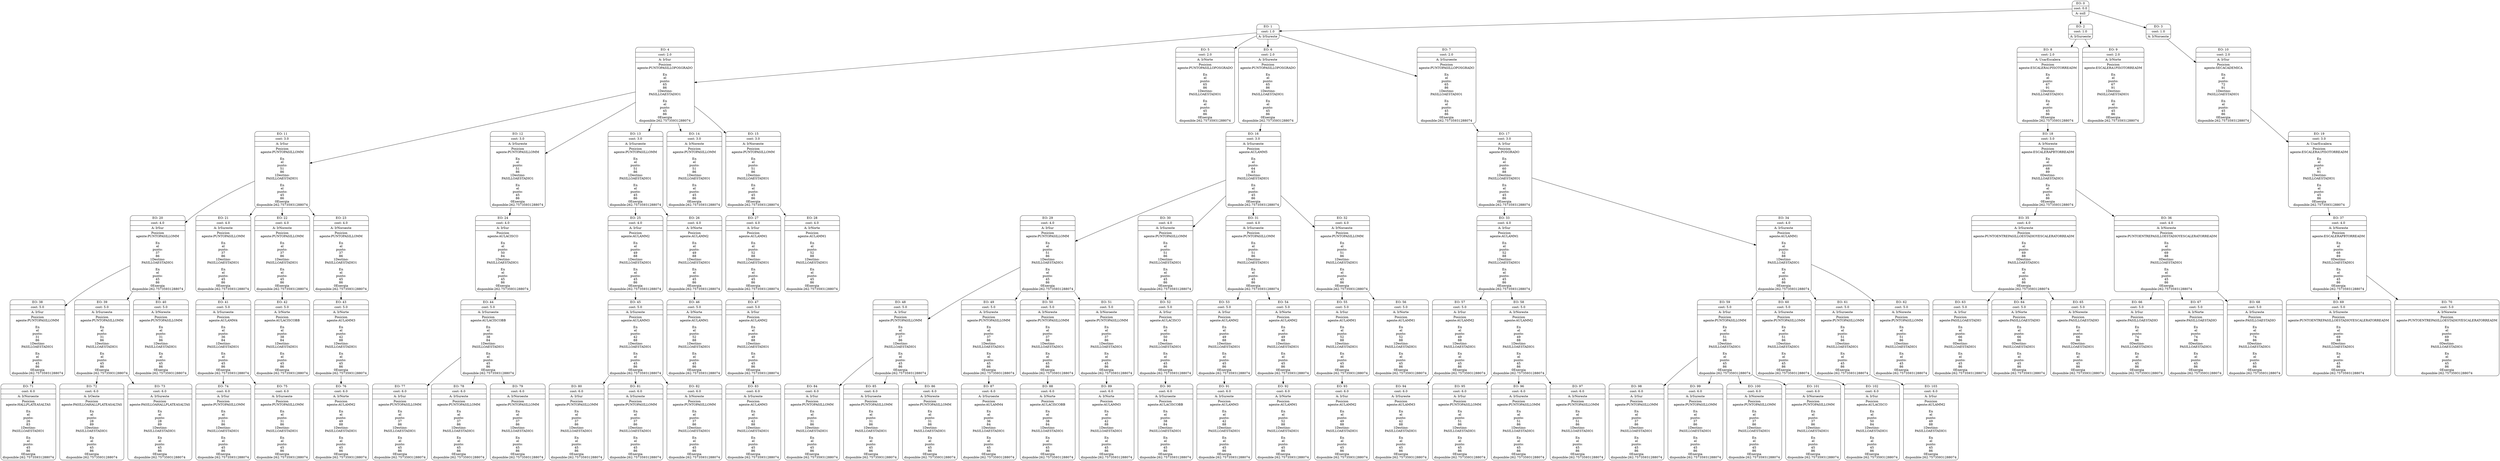 digraph g {
node [shape = Mrecord];
nodo0[label="{EO: 0|cost: 0.0|A: null}"]
nodo1[label="{EO: 1|cost: 1.0|A: IrSureste}"]
nodo4[label="{EO: 4|cost: 2.0|A: IrSur|Posicion\nagente:PUNTOPASILLOPOSGRADO\n\nEn\nel\npunto:\n65\n86\n1
Destino:\nPASILLOAESTADIO1\n\nEn\nel\npunto:\n45\n86\n0
Energia\ndisponible:262.75735931288074
}"]
nodo11[label="{EO: 11|cost: 3.0|A: IrSur|Posicion\nagente:PUNTOPASILLOMM\n\nEn\nel\npunto:\n51\n86\n1
Destino:\nPASILLOAESTADIO1\n\nEn\nel\npunto:\n45\n86\n0
Energia\ndisponible:262.75735931288074
}"]
nodo20[label="{EO: 20|cost: 4.0|A: IrSur|Posicion\nagente:PUNTOPASILLOMM\n\nEn\nel\npunto:\n37\n86\n1
Destino:\nPASILLOAESTADIO1\n\nEn\nel\npunto:\n45\n86\n0
Energia\ndisponible:262.75735931288074
}"]
nodo38[label="{EO: 38|cost: 5.0|A: IrSur|Posicion\nagente:PUNTOPASILLOMM\n\nEn\nel\npunto:\n31\n86\n1
Destino:\nPASILLOAESTADIO1\n\nEn\nel\npunto:\n45\n86\n0
Energia\ndisponible:262.75735931288074
}"]
nodo71[label="{EO: 71|cost: 6.0|A: IrNoroeste|Posicion\nagente:HALLPLATEASALTAS\n\nEn\nel\npunto:\n26\n83\n1
Destino:\nPASILLOAESTADIO1\n\nEn\nel\npunto:\n45\n86\n0
Energia\ndisponible:262.75735931288074
}"]

nodo38 -> nodo71;

nodo20 -> nodo38;
nodo39[label="{EO: 39|cost: 5.0|A: IrSuroeste|Posicion\nagente:PUNTOPASILLOMM\n\nEn\nel\npunto:\n31\n86\n1
Destino:\nPASILLOAESTADIO1\n\nEn\nel\npunto:\n45\n86\n0
Energia\ndisponible:262.75735931288074
}"]
nodo72[label="{EO: 72|cost: 6.0|A: IrOeste|Posicion\nagente:PASILLOAHALLPLATEASALTAS\n\nEn\nel\npunto:\n28\n89\n1
Destino:\nPASILLOAESTADIO1\n\nEn\nel\npunto:\n45\n86\n0
Energia\ndisponible:262.75735931288074
}"]

nodo39 -> nodo72;
nodo73[label="{EO: 73|cost: 6.0|A: IrSureste|Posicion\nagente:PASILLOAHALLPLATEASALTAS\n\nEn\nel\npunto:\n28\n89\n1
Destino:\nPASILLOAESTADIO1\n\nEn\nel\npunto:\n45\n86\n0
Energia\ndisponible:262.75735931288074
}"]

nodo39 -> nodo73;

nodo20 -> nodo39;
nodo40[label="{EO: 40|cost: 5.0|A: IrNoreste|Posicion\nagente:PUNTOPASILLOMM\n\nEn\nel\npunto:\n31\n86\n1
Destino:\nPASILLOAESTADIO1\n\nEn\nel\npunto:\n45\n86\n0
Energia\ndisponible:262.75735931288074
}"]

nodo20 -> nodo40;

nodo11 -> nodo20;
nodo21[label="{EO: 21|cost: 4.0|A: IrSureste|Posicion\nagente:PUNTOPASILLOMM\n\nEn\nel\npunto:\n37\n86\n1
Destino:\nPASILLOAESTADIO1\n\nEn\nel\npunto:\n45\n86\n0
Energia\ndisponible:262.75735931288074
}"]
nodo41[label="{EO: 41|cost: 5.0|A: IrSuroeste|Posicion\nagente:AULAMM4\n\nEn\nel\npunto:\n36\n84\n1
Destino:\nPASILLOAESTADIO1\n\nEn\nel\npunto:\n45\n86\n0
Energia\ndisponible:262.75735931288074
}"]
nodo74[label="{EO: 74|cost: 6.0|A: IrSur|Posicion\nagente:PUNTOPASILLOMM\n\nEn\nel\npunto:\n31\n86\n1
Destino:\nPASILLOAESTADIO1\n\nEn\nel\npunto:\n45\n86\n0
Energia\ndisponible:262.75735931288074
}"]

nodo41 -> nodo74;
nodo75[label="{EO: 75|cost: 6.0|A: IrSuroeste|Posicion\nagente:PUNTOPASILLOMM\n\nEn\nel\npunto:\n31\n86\n1
Destino:\nPASILLOAESTADIO1\n\nEn\nel\npunto:\n45\n86\n0
Energia\ndisponible:262.75735931288074
}"]

nodo41 -> nodo75;

nodo21 -> nodo41;

nodo11 -> nodo21;
nodo22[label="{EO: 22|cost: 4.0|A: IrNoreste|Posicion\nagente:PUNTOPASILLOMM\n\nEn\nel\npunto:\n37\n86\n1
Destino:\nPASILLOAESTADIO1\n\nEn\nel\npunto:\n45\n86\n0
Energia\ndisponible:262.75735931288074
}"]
nodo42[label="{EO: 42|cost: 5.0|A: IrNorte|Posicion\nagente:AULACISCOBB\n\nEn\nel\npunto:\n38\n84\n1
Destino:\nPASILLOAESTADIO1\n\nEn\nel\npunto:\n45\n86\n0
Energia\ndisponible:262.75735931288074
}"]

nodo22 -> nodo42;

nodo11 -> nodo22;
nodo23[label="{EO: 23|cost: 4.0|A: IrNoroeste|Posicion\nagente:PUNTOPASILLOMM\n\nEn\nel\npunto:\n37\n86\n1
Destino:\nPASILLOAESTADIO1\n\nEn\nel\npunto:\n45\n86\n0
Energia\ndisponible:262.75735931288074
}"]
nodo43[label="{EO: 43|cost: 5.0|A: IrNorte|Posicion\nagente:AULAMM3\n\nEn\nel\npunto:\n42\n88\n1
Destino:\nPASILLOAESTADIO1\n\nEn\nel\npunto:\n45\n86\n0
Energia\ndisponible:262.75735931288074
}"]
nodo76[label="{EO: 76|cost: 6.0|A: IrNorte|Posicion\nagente:AULAMM2\n\nEn\nel\npunto:\n49\n88\n1
Destino:\nPASILLOAESTADIO1\n\nEn\nel\npunto:\n45\n86\n0
Energia\ndisponible:262.75735931288074
}"]

nodo43 -> nodo76;

nodo23 -> nodo43;

nodo11 -> nodo23;

nodo4 -> nodo11;
nodo12[label="{EO: 12|cost: 3.0|A: IrSureste|Posicion\nagente:PUNTOPASILLOMM\n\nEn\nel\npunto:\n51\n86\n1
Destino:\nPASILLOAESTADIO1\n\nEn\nel\npunto:\n45\n86\n0
Energia\ndisponible:262.75735931288074
}"]
nodo24[label="{EO: 24|cost: 4.0|A: IrSur|Posicion\nagente:AULACISCO\n\nEn\nel\npunto:\n50\n84\n1
Destino:\nPASILLOAESTADIO1\n\nEn\nel\npunto:\n45\n86\n0
Energia\ndisponible:262.75735931288074
}"]
nodo44[label="{EO: 44|cost: 5.0|A: IrSuroeste|Posicion\nagente:AULACISCOBB\n\nEn\nel\npunto:\n38\n84\n1
Destino:\nPASILLOAESTADIO1\n\nEn\nel\npunto:\n45\n86\n0
Energia\ndisponible:262.75735931288074
}"]
nodo77[label="{EO: 77|cost: 6.0|A: IrSur|Posicion\nagente:PUNTOPASILLOMM\n\nEn\nel\npunto:\n37\n86\n1
Destino:\nPASILLOAESTADIO1\n\nEn\nel\npunto:\n45\n86\n0
Energia\ndisponible:262.75735931288074
}"]

nodo44 -> nodo77;
nodo78[label="{EO: 78|cost: 6.0|A: IrSureste|Posicion\nagente:PUNTOPASILLOMM\n\nEn\nel\npunto:\n37\n86\n1
Destino:\nPASILLOAESTADIO1\n\nEn\nel\npunto:\n45\n86\n0
Energia\ndisponible:262.75735931288074
}"]

nodo44 -> nodo78;
nodo79[label="{EO: 79|cost: 6.0|A: IrNoroeste|Posicion\nagente:PUNTOPASILLOMM\n\nEn\nel\npunto:\n37\n86\n1
Destino:\nPASILLOAESTADIO1\n\nEn\nel\npunto:\n45\n86\n0
Energia\ndisponible:262.75735931288074
}"]

nodo44 -> nodo79;

nodo24 -> nodo44;

nodo12 -> nodo24;

nodo4 -> nodo12;
nodo13[label="{EO: 13|cost: 3.0|A: IrSuroeste|Posicion\nagente:PUNTOPASILLOMM\n\nEn\nel\npunto:\n51\n86\n1
Destino:\nPASILLOAESTADIO1\n\nEn\nel\npunto:\n45\n86\n0
Energia\ndisponible:262.75735931288074
}"]
nodo25[label="{EO: 25|cost: 4.0|A: IrSur|Posicion\nagente:AULAMM2\n\nEn\nel\npunto:\n49\n88\n1
Destino:\nPASILLOAESTADIO1\n\nEn\nel\npunto:\n45\n86\n0
Energia\ndisponible:262.75735931288074
}"]
nodo45[label="{EO: 45|cost: 5.0|A: IrSureste|Posicion\nagente:AULAMM3\n\nEn\nel\npunto:\n42\n88\n1
Destino:\nPASILLOAESTADIO1\n\nEn\nel\npunto:\n45\n86\n0
Energia\ndisponible:262.75735931288074
}"]
nodo80[label="{EO: 80|cost: 6.0|A: IrSur|Posicion\nagente:PUNTOPASILLOMM\n\nEn\nel\npunto:\n37\n86\n1
Destino:\nPASILLOAESTADIO1\n\nEn\nel\npunto:\n45\n86\n0
Energia\ndisponible:262.75735931288074
}"]

nodo45 -> nodo80;
nodo81[label="{EO: 81|cost: 6.0|A: IrSureste|Posicion\nagente:PUNTOPASILLOMM\n\nEn\nel\npunto:\n37\n86\n1
Destino:\nPASILLOAESTADIO1\n\nEn\nel\npunto:\n45\n86\n0
Energia\ndisponible:262.75735931288074
}"]

nodo45 -> nodo81;
nodo82[label="{EO: 82|cost: 6.0|A: IrNoreste|Posicion\nagente:PUNTOPASILLOMM\n\nEn\nel\npunto:\n37\n86\n1
Destino:\nPASILLOAESTADIO1\n\nEn\nel\npunto:\n45\n86\n0
Energia\ndisponible:262.75735931288074
}"]

nodo45 -> nodo82;

nodo25 -> nodo45;

nodo13 -> nodo25;
nodo26[label="{EO: 26|cost: 4.0|A: IrNorte|Posicion\nagente:AULAMM2\n\nEn\nel\npunto:\n49\n88\n1
Destino:\nPASILLOAESTADIO1\n\nEn\nel\npunto:\n45\n86\n0
Energia\ndisponible:262.75735931288074
}"]
nodo46[label="{EO: 46|cost: 5.0|A: IrNorte|Posicion\nagente:AULAMM1\n\nEn\nel\npunto:\n52\n88\n1
Destino:\nPASILLOAESTADIO1\n\nEn\nel\npunto:\n45\n86\n0
Energia\ndisponible:262.75735931288074
}"]

nodo26 -> nodo46;

nodo13 -> nodo26;

nodo4 -> nodo13;
nodo14[label="{EO: 14|cost: 3.0|A: IrNoreste|Posicion\nagente:PUNTOPASILLOMM\n\nEn\nel\npunto:\n51\n86\n1
Destino:\nPASILLOAESTADIO1\n\nEn\nel\npunto:\n45\n86\n0
Energia\ndisponible:262.75735931288074
}"]

nodo4 -> nodo14;
nodo15[label="{EO: 15|cost: 3.0|A: IrNoroeste|Posicion\nagente:PUNTOPASILLOMM\n\nEn\nel\npunto:\n51\n86\n1
Destino:\nPASILLOAESTADIO1\n\nEn\nel\npunto:\n45\n86\n0
Energia\ndisponible:262.75735931288074
}"]
nodo27[label="{EO: 27|cost: 4.0|A: IrSur|Posicion\nagente:AULAMM1\n\nEn\nel\npunto:\n52\n88\n1
Destino:\nPASILLOAESTADIO1\n\nEn\nel\npunto:\n45\n86\n0
Energia\ndisponible:262.75735931288074
}"]
nodo47[label="{EO: 47|cost: 5.0|A: IrSur|Posicion\nagente:AULAMM2\n\nEn\nel\npunto:\n49\n88\n1
Destino:\nPASILLOAESTADIO1\n\nEn\nel\npunto:\n45\n86\n0
Energia\ndisponible:262.75735931288074
}"]
nodo83[label="{EO: 83|cost: 6.0|A: IrSureste|Posicion\nagente:AULAMM3\n\nEn\nel\npunto:\n42\n88\n1
Destino:\nPASILLOAESTADIO1\n\nEn\nel\npunto:\n45\n86\n0
Energia\ndisponible:262.75735931288074
}"]

nodo47 -> nodo83;

nodo27 -> nodo47;

nodo15 -> nodo27;
nodo28[label="{EO: 28|cost: 4.0|A: IrNorte|Posicion\nagente:AULAMM1\n\nEn\nel\npunto:\n52\n88\n1
Destino:\nPASILLOAESTADIO1\n\nEn\nel\npunto:\n45\n86\n0
Energia\ndisponible:262.75735931288074
}"]

nodo15 -> nodo28;

nodo4 -> nodo15;

nodo1 -> nodo4;
nodo5[label="{EO: 5|cost: 2.0|A: IrNorte|Posicion\nagente:PUNTOPASILLOPOSGRADO\n\nEn\nel\npunto:\n65\n86\n1
Destino:\nPASILLOAESTADIO1\n\nEn\nel\npunto:\n45\n86\n0
Energia\ndisponible:262.75735931288074
}"]

nodo1 -> nodo5;
nodo6[label="{EO: 6|cost: 2.0|A: IrSureste|Posicion\nagente:PUNTOPASILLOPOSGRADO\n\nEn\nel\npunto:\n65\n86\n1
Destino:\nPASILLOAESTADIO1\n\nEn\nel\npunto:\n45\n86\n0
Energia\ndisponible:262.75735931288074
}"]
nodo16[label="{EO: 16|cost: 3.0|A: IrSuroeste|Posicion\nagente:AULAMM5\n\nEn\nel\npunto:\n64\n83\n1
Destino:\nPASILLOAESTADIO1\n\nEn\nel\npunto:\n45\n86\n0
Energia\ndisponible:262.75735931288074
}"]
nodo29[label="{EO: 29|cost: 4.0|A: IrSur|Posicion\nagente:PUNTOPASILLOMM\n\nEn\nel\npunto:\n51\n86\n1
Destino:\nPASILLOAESTADIO1\n\nEn\nel\npunto:\n45\n86\n0
Energia\ndisponible:262.75735931288074
}"]
nodo48[label="{EO: 48|cost: 5.0|A: IrSur|Posicion\nagente:PUNTOPASILLOMM\n\nEn\nel\npunto:\n37\n86\n1
Destino:\nPASILLOAESTADIO1\n\nEn\nel\npunto:\n45\n86\n0
Energia\ndisponible:262.75735931288074
}"]
nodo84[label="{EO: 84|cost: 6.0|A: IrSur|Posicion\nagente:PUNTOPASILLOMM\n\nEn\nel\npunto:\n31\n86\n1
Destino:\nPASILLOAESTADIO1\n\nEn\nel\npunto:\n45\n86\n0
Energia\ndisponible:262.75735931288074
}"]

nodo48 -> nodo84;
nodo85[label="{EO: 85|cost: 6.0|A: IrSuroeste|Posicion\nagente:PUNTOPASILLOMM\n\nEn\nel\npunto:\n31\n86\n1
Destino:\nPASILLOAESTADIO1\n\nEn\nel\npunto:\n45\n86\n0
Energia\ndisponible:262.75735931288074
}"]

nodo48 -> nodo85;
nodo86[label="{EO: 86|cost: 6.0|A: IrNoreste|Posicion\nagente:PUNTOPASILLOMM\n\nEn\nel\npunto:\n31\n86\n1
Destino:\nPASILLOAESTADIO1\n\nEn\nel\npunto:\n45\n86\n0
Energia\ndisponible:262.75735931288074
}"]

nodo48 -> nodo86;

nodo29 -> nodo48;
nodo49[label="{EO: 49|cost: 5.0|A: IrSureste|Posicion\nagente:PUNTOPASILLOMM\n\nEn\nel\npunto:\n37\n86\n1
Destino:\nPASILLOAESTADIO1\n\nEn\nel\npunto:\n45\n86\n0
Energia\ndisponible:262.75735931288074
}"]
nodo87[label="{EO: 87|cost: 6.0|A: IrSuroeste|Posicion\nagente:AULAMM4\n\nEn\nel\npunto:\n36\n84\n1
Destino:\nPASILLOAESTADIO1\n\nEn\nel\npunto:\n45\n86\n0
Energia\ndisponible:262.75735931288074
}"]

nodo49 -> nodo87;

nodo29 -> nodo49;
nodo50[label="{EO: 50|cost: 5.0|A: IrNoreste|Posicion\nagente:PUNTOPASILLOMM\n\nEn\nel\npunto:\n37\n86\n1
Destino:\nPASILLOAESTADIO1\n\nEn\nel\npunto:\n45\n86\n0
Energia\ndisponible:262.75735931288074
}"]
nodo88[label="{EO: 88|cost: 6.0|A: IrNorte|Posicion\nagente:AULACISCOBB\n\nEn\nel\npunto:\n38\n84\n1
Destino:\nPASILLOAESTADIO1\n\nEn\nel\npunto:\n45\n86\n0
Energia\ndisponible:262.75735931288074
}"]

nodo50 -> nodo88;

nodo29 -> nodo50;
nodo51[label="{EO: 51|cost: 5.0|A: IrNoroeste|Posicion\nagente:PUNTOPASILLOMM\n\nEn\nel\npunto:\n37\n86\n1
Destino:\nPASILLOAESTADIO1\n\nEn\nel\npunto:\n45\n86\n0
Energia\ndisponible:262.75735931288074
}"]
nodo89[label="{EO: 89|cost: 6.0|A: IrNorte|Posicion\nagente:AULAMM3\n\nEn\nel\npunto:\n42\n88\n1
Destino:\nPASILLOAESTADIO1\n\nEn\nel\npunto:\n45\n86\n0
Energia\ndisponible:262.75735931288074
}"]

nodo51 -> nodo89;

nodo29 -> nodo51;

nodo16 -> nodo29;
nodo30[label="{EO: 30|cost: 4.0|A: IrSureste|Posicion\nagente:PUNTOPASILLOMM\n\nEn\nel\npunto:\n51\n86\n1
Destino:\nPASILLOAESTADIO1\n\nEn\nel\npunto:\n45\n86\n0
Energia\ndisponible:262.75735931288074
}"]
nodo52[label="{EO: 52|cost: 5.0|A: IrSur|Posicion\nagente:AULACISCO\n\nEn\nel\npunto:\n50\n84\n1
Destino:\nPASILLOAESTADIO1\n\nEn\nel\npunto:\n45\n86\n0
Energia\ndisponible:262.75735931288074
}"]
nodo90[label="{EO: 90|cost: 6.0|A: IrSuroeste|Posicion\nagente:AULACISCOBB\n\nEn\nel\npunto:\n38\n84\n1
Destino:\nPASILLOAESTADIO1\n\nEn\nel\npunto:\n45\n86\n0
Energia\ndisponible:262.75735931288074
}"]

nodo52 -> nodo90;

nodo30 -> nodo52;

nodo16 -> nodo30;
nodo31[label="{EO: 31|cost: 4.0|A: IrSuroeste|Posicion\nagente:PUNTOPASILLOMM\n\nEn\nel\npunto:\n51\n86\n1
Destino:\nPASILLOAESTADIO1\n\nEn\nel\npunto:\n45\n86\n0
Energia\ndisponible:262.75735931288074
}"]
nodo53[label="{EO: 53|cost: 5.0|A: IrSur|Posicion\nagente:AULAMM2\n\nEn\nel\npunto:\n49\n88\n1
Destino:\nPASILLOAESTADIO1\n\nEn\nel\npunto:\n45\n86\n0
Energia\ndisponible:262.75735931288074
}"]
nodo91[label="{EO: 91|cost: 6.0|A: IrSureste|Posicion\nagente:AULAMM3\n\nEn\nel\npunto:\n42\n88\n1
Destino:\nPASILLOAESTADIO1\n\nEn\nel\npunto:\n45\n86\n0
Energia\ndisponible:262.75735931288074
}"]

nodo53 -> nodo91;

nodo31 -> nodo53;
nodo54[label="{EO: 54|cost: 5.0|A: IrNorte|Posicion\nagente:AULAMM2\n\nEn\nel\npunto:\n49\n88\n1
Destino:\nPASILLOAESTADIO1\n\nEn\nel\npunto:\n45\n86\n0
Energia\ndisponible:262.75735931288074
}"]
nodo92[label="{EO: 92|cost: 6.0|A: IrNorte|Posicion\nagente:AULAMM1\n\nEn\nel\npunto:\n52\n88\n1
Destino:\nPASILLOAESTADIO1\n\nEn\nel\npunto:\n45\n86\n0
Energia\ndisponible:262.75735931288074
}"]

nodo54 -> nodo92;

nodo31 -> nodo54;

nodo16 -> nodo31;
nodo32[label="{EO: 32|cost: 4.0|A: IrNoroeste|Posicion\nagente:PUNTOPASILLOMM\n\nEn\nel\npunto:\n51\n86\n1
Destino:\nPASILLOAESTADIO1\n\nEn\nel\npunto:\n45\n86\n0
Energia\ndisponible:262.75735931288074
}"]
nodo55[label="{EO: 55|cost: 5.0|A: IrSur|Posicion\nagente:AULAMM1\n\nEn\nel\npunto:\n52\n88\n1
Destino:\nPASILLOAESTADIO1\n\nEn\nel\npunto:\n45\n86\n0
Energia\ndisponible:262.75735931288074
}"]
nodo93[label="{EO: 93|cost: 6.0|A: IrSur|Posicion\nagente:AULAMM2\n\nEn\nel\npunto:\n49\n88\n1
Destino:\nPASILLOAESTADIO1\n\nEn\nel\npunto:\n45\n86\n0
Energia\ndisponible:262.75735931288074
}"]

nodo55 -> nodo93;

nodo32 -> nodo55;
nodo56[label="{EO: 56|cost: 5.0|A: IrNorte|Posicion\nagente:AULAMM1\n\nEn\nel\npunto:\n52\n88\n1
Destino:\nPASILLOAESTADIO1\n\nEn\nel\npunto:\n45\n86\n0
Energia\ndisponible:262.75735931288074
}"]

nodo32 -> nodo56;

nodo16 -> nodo32;

nodo6 -> nodo16;

nodo1 -> nodo6;
nodo7[label="{EO: 7|cost: 2.0|A: IrSuroeste|Posicion\nagente:PUNTOPASILLOPOSGRADO\n\nEn\nel\npunto:\n65\n86\n1
Destino:\nPASILLOAESTADIO1\n\nEn\nel\npunto:\n45\n86\n0
Energia\ndisponible:262.75735931288074
}"]
nodo17[label="{EO: 17|cost: 3.0|A: IrSur|Posicion\nagente:POSGRADO\n\nEn\nel\npunto:\n60\n88\n1
Destino:\nPASILLOAESTADIO1\n\nEn\nel\npunto:\n45\n86\n0
Energia\ndisponible:262.75735931288074
}"]
nodo33[label="{EO: 33|cost: 4.0|A: IrSur|Posicion\nagente:AULAMM1\n\nEn\nel\npunto:\n52\n88\n1
Destino:\nPASILLOAESTADIO1\n\nEn\nel\npunto:\n45\n86\n0
Energia\ndisponible:262.75735931288074
}"]
nodo57[label="{EO: 57|cost: 5.0|A: IrSur|Posicion\nagente:AULAMM2\n\nEn\nel\npunto:\n49\n88\n1
Destino:\nPASILLOAESTADIO1\n\nEn\nel\npunto:\n45\n86\n0
Energia\ndisponible:262.75735931288074
}"]
nodo94[label="{EO: 94|cost: 6.0|A: IrSureste|Posicion\nagente:AULAMM3\n\nEn\nel\npunto:\n42\n88\n1
Destino:\nPASILLOAESTADIO1\n\nEn\nel\npunto:\n45\n86\n0
Energia\ndisponible:262.75735931288074
}"]

nodo57 -> nodo94;

nodo33 -> nodo57;
nodo58[label="{EO: 58|cost: 5.0|A: IrNoreste|Posicion\nagente:AULAMM2\n\nEn\nel\npunto:\n49\n88\n1
Destino:\nPASILLOAESTADIO1\n\nEn\nel\npunto:\n45\n86\n0
Energia\ndisponible:262.75735931288074
}"]
nodo95[label="{EO: 95|cost: 6.0|A: IrSur|Posicion\nagente:PUNTOPASILLOMM\n\nEn\nel\npunto:\n51\n86\n1
Destino:\nPASILLOAESTADIO1\n\nEn\nel\npunto:\n45\n86\n0
Energia\ndisponible:262.75735931288074
}"]

nodo58 -> nodo95;
nodo96[label="{EO: 96|cost: 6.0|A: IrSureste|Posicion\nagente:PUNTOPASILLOMM\n\nEn\nel\npunto:\n51\n86\n1
Destino:\nPASILLOAESTADIO1\n\nEn\nel\npunto:\n45\n86\n0
Energia\ndisponible:262.75735931288074
}"]

nodo58 -> nodo96;
nodo97[label="{EO: 97|cost: 6.0|A: IrNoreste|Posicion\nagente:PUNTOPASILLOMM\n\nEn\nel\npunto:\n51\n86\n1
Destino:\nPASILLOAESTADIO1\n\nEn\nel\npunto:\n45\n86\n0
Energia\ndisponible:262.75735931288074
}"]

nodo58 -> nodo97;

nodo33 -> nodo58;

nodo17 -> nodo33;
nodo34[label="{EO: 34|cost: 4.0|A: IrSureste|Posicion\nagente:AULAMM1\n\nEn\nel\npunto:\n52\n88\n1
Destino:\nPASILLOAESTADIO1\n\nEn\nel\npunto:\n45\n86\n0
Energia\ndisponible:262.75735931288074
}"]
nodo59[label="{EO: 59|cost: 5.0|A: IrSur|Posicion\nagente:PUNTOPASILLOMM\n\nEn\nel\npunto:\n51\n86\n1
Destino:\nPASILLOAESTADIO1\n\nEn\nel\npunto:\n45\n86\n0
Energia\ndisponible:262.75735931288074
}"]
nodo98[label="{EO: 98|cost: 6.0|A: IrSur|Posicion\nagente:PUNTOPASILLOMM\n\nEn\nel\npunto:\n37\n86\n1
Destino:\nPASILLOAESTADIO1\n\nEn\nel\npunto:\n45\n86\n0
Energia\ndisponible:262.75735931288074
}"]

nodo59 -> nodo98;
nodo99[label="{EO: 99|cost: 6.0|A: IrSureste|Posicion\nagente:PUNTOPASILLOMM\n\nEn\nel\npunto:\n37\n86\n1
Destino:\nPASILLOAESTADIO1\n\nEn\nel\npunto:\n45\n86\n0
Energia\ndisponible:262.75735931288074
}"]

nodo59 -> nodo99;
nodo100[label="{EO: 100|cost: 6.0|A: IrNoreste|Posicion\nagente:PUNTOPASILLOMM\n\nEn\nel\npunto:\n37\n86\n1
Destino:\nPASILLOAESTADIO1\n\nEn\nel\npunto:\n45\n86\n0
Energia\ndisponible:262.75735931288074
}"]

nodo59 -> nodo100;
nodo101[label="{EO: 101|cost: 6.0|A: IrNoroeste|Posicion\nagente:PUNTOPASILLOMM\n\nEn\nel\npunto:\n37\n86\n1
Destino:\nPASILLOAESTADIO1\n\nEn\nel\npunto:\n45\n86\n0
Energia\ndisponible:262.75735931288074
}"]

nodo59 -> nodo101;

nodo34 -> nodo59;
nodo60[label="{EO: 60|cost: 5.0|A: IrSureste|Posicion\nagente:PUNTOPASILLOMM\n\nEn\nel\npunto:\n51\n86\n1
Destino:\nPASILLOAESTADIO1\n\nEn\nel\npunto:\n45\n86\n0
Energia\ndisponible:262.75735931288074
}"]
nodo102[label="{EO: 102|cost: 6.0|A: IrSur|Posicion\nagente:AULACISCO\n\nEn\nel\npunto:\n50\n84\n1
Destino:\nPASILLOAESTADIO1\n\nEn\nel\npunto:\n45\n86\n0
Energia\ndisponible:262.75735931288074
}"]

nodo60 -> nodo102;

nodo34 -> nodo60;
nodo61[label="{EO: 61|cost: 5.0|A: IrSuroeste|Posicion\nagente:PUNTOPASILLOMM\n\nEn\nel\npunto:\n51\n86\n1
Destino:\nPASILLOAESTADIO1\n\nEn\nel\npunto:\n45\n86\n0
Energia\ndisponible:262.75735931288074
}"]
nodo103[label="{EO: 103|cost: 6.0|A: IrSur|Posicion\nagente:AULAMM2\n\nEn\nel\npunto:\n49\n88\n1
Destino:\nPASILLOAESTADIO1\n\nEn\nel\npunto:\n45\n86\n0
Energia\ndisponible:262.75735931288074
}"]

nodo61 -> nodo103;

nodo34 -> nodo61;
nodo62[label="{EO: 62|cost: 5.0|A: IrNoreste|Posicion\nagente:PUNTOPASILLOMM\n\nEn\nel\npunto:\n51\n86\n1
Destino:\nPASILLOAESTADIO1\n\nEn\nel\npunto:\n45\n86\n0
Energia\ndisponible:262.75735931288074
}"]

nodo34 -> nodo62;

nodo17 -> nodo34;

nodo7 -> nodo17;

nodo1 -> nodo7;

nodo0 -> nodo1;
nodo2[label="{EO: 2|cost: 1.0|A: IrSuroeste}"]
nodo8[label="{EO: 8|cost: 2.0|A: UsarEscalera|Posicion\nagente:ESCALERA1PISOTORREADM\n\nEn\nel\npunto:\n67\n91\n1
Destino:\nPASILLOAESTADIO1\n\nEn\nel\npunto:\n45\n86\n0
Energia\ndisponible:262.75735931288074
}"]
nodo18[label="{EO: 18|cost: 3.0|A: IrNoreste|Posicion\nagente:ESCALERAPBTORREADM\n\nEn\nel\npunto:\n68\n89\n0
Destino:\nPASILLOAESTADIO1\n\nEn\nel\npunto:\n45\n86\n0
Energia\ndisponible:262.75735931288074
}"]
nodo35[label="{EO: 35|cost: 4.0|A: IrSureste|Posicion\nagente:PUNTOENTREPASILLOESTADIOYESCALERATORREADM\n\nEn\nel\npunto:\n69\n88\n0
Destino:\nPASILLOAESTADIO1\n\nEn\nel\npunto:\n45\n86\n0
Energia\ndisponible:262.75735931288074
}"]
nodo63[label="{EO: 63|cost: 5.0|A: IrSur|Posicion\nagente:PASILLOAESTADIO\n\nEn\nel\npunto:\n66\n86\n0
Destino:\nPASILLOAESTADIO1\n\nEn\nel\npunto:\n45\n86\n0
Energia\ndisponible:262.75735931288074
}"]

nodo35 -> nodo63;
nodo64[label="{EO: 64|cost: 5.0|A: IrNorte|Posicion\nagente:PASILLOAESTADIO\n\nEn\nel\npunto:\n66\n86\n0
Destino:\nPASILLOAESTADIO1\n\nEn\nel\npunto:\n45\n86\n0
Energia\ndisponible:262.75735931288074
}"]

nodo35 -> nodo64;
nodo65[label="{EO: 65|cost: 5.0|A: IrNoreste|Posicion\nagente:PASILLOAESTADIO\n\nEn\nel\npunto:\n66\n86\n0
Destino:\nPASILLOAESTADIO1\n\nEn\nel\npunto:\n45\n86\n0
Energia\ndisponible:262.75735931288074
}"]

nodo35 -> nodo65;

nodo18 -> nodo35;
nodo36[label="{EO: 36|cost: 4.0|A: IrNoreste|Posicion\nagente:PUNTOENTREPASILLOESTADIOYESCALERATORREADM\n\nEn\nel\npunto:\n69\n88\n0
Destino:\nPASILLOAESTADIO1\n\nEn\nel\npunto:\n45\n86\n0
Energia\ndisponible:262.75735931288074
}"]
nodo66[label="{EO: 66|cost: 5.0|A: IrSur|Posicion\nagente:PASILLOAESTADIO\n\nEn\nel\npunto:\n74\n86\n0
Destino:\nPASILLOAESTADIO1\n\nEn\nel\npunto:\n45\n86\n0
Energia\ndisponible:262.75735931288074
}"]

nodo36 -> nodo66;
nodo67[label="{EO: 67|cost: 5.0|A: IrNorte|Posicion\nagente:PASILLOAESTADIO\n\nEn\nel\npunto:\n74\n86\n0
Destino:\nPASILLOAESTADIO1\n\nEn\nel\npunto:\n45\n86\n0
Energia\ndisponible:262.75735931288074
}"]

nodo36 -> nodo67;
nodo68[label="{EO: 68|cost: 5.0|A: IrSureste|Posicion\nagente:PASILLOAESTADIO\n\nEn\nel\npunto:\n74\n86\n0
Destino:\nPASILLOAESTADIO1\n\nEn\nel\npunto:\n45\n86\n0
Energia\ndisponible:262.75735931288074
}"]

nodo36 -> nodo68;

nodo18 -> nodo36;

nodo8 -> nodo18;

nodo2 -> nodo8;
nodo9[label="{EO: 9|cost: 2.0|A: IrNorte|Posicion\nagente:ESCALERA1PISOTORREADM\n\nEn\nel\npunto:\n67\n91\n1
Destino:\nPASILLOAESTADIO1\n\nEn\nel\npunto:\n45\n86\n0
Energia\ndisponible:262.75735931288074
}"]

nodo2 -> nodo9;

nodo0 -> nodo2;
nodo3[label="{EO: 3|cost: 1.0|A: IrNoroeste}"]
nodo10[label="{EO: 10|cost: 2.0|A: IrSur|Posicion\nagente:SECACADEMICA\n\nEn\nel\npunto:\n72\n91\n1
Destino:\nPASILLOAESTADIO1\n\nEn\nel\npunto:\n45\n86\n0
Energia\ndisponible:262.75735931288074
}"]
nodo19[label="{EO: 19|cost: 3.0|A: UsarEscalera|Posicion\nagente:ESCALERA1PISOTORREADM\n\nEn\nel\npunto:\n67\n91\n1
Destino:\nPASILLOAESTADIO1\n\nEn\nel\npunto:\n45\n86\n0
Energia\ndisponible:262.75735931288074
}"]
nodo37[label="{EO: 37|cost: 4.0|A: IrNoreste|Posicion\nagente:ESCALERAPBTORREADM\n\nEn\nel\npunto:\n68\n89\n0
Destino:\nPASILLOAESTADIO1\n\nEn\nel\npunto:\n45\n86\n0
Energia\ndisponible:262.75735931288074
}"]
nodo69[label="{EO: 69|cost: 5.0|A: IrSureste|Posicion\nagente:PUNTOENTREPASILLOESTADIOYESCALERATORREADM\n\nEn\nel\npunto:\n69\n88\n0
Destino:\nPASILLOAESTADIO1\n\nEn\nel\npunto:\n45\n86\n0
Energia\ndisponible:262.75735931288074
}"]

nodo37 -> nodo69;
nodo70[label="{EO: 70|cost: 5.0|A: IrNoreste|Posicion\nagente:PUNTOENTREPASILLOESTADIOYESCALERATORREADM\n\nEn\nel\npunto:\n69\n88\n0
Destino:\nPASILLOAESTADIO1\n\nEn\nel\npunto:\n45\n86\n0
Energia\ndisponible:262.75735931288074
}"]

nodo37 -> nodo70;

nodo19 -> nodo37;

nodo10 -> nodo19;

nodo3 -> nodo10;

nodo0 -> nodo3;


}
